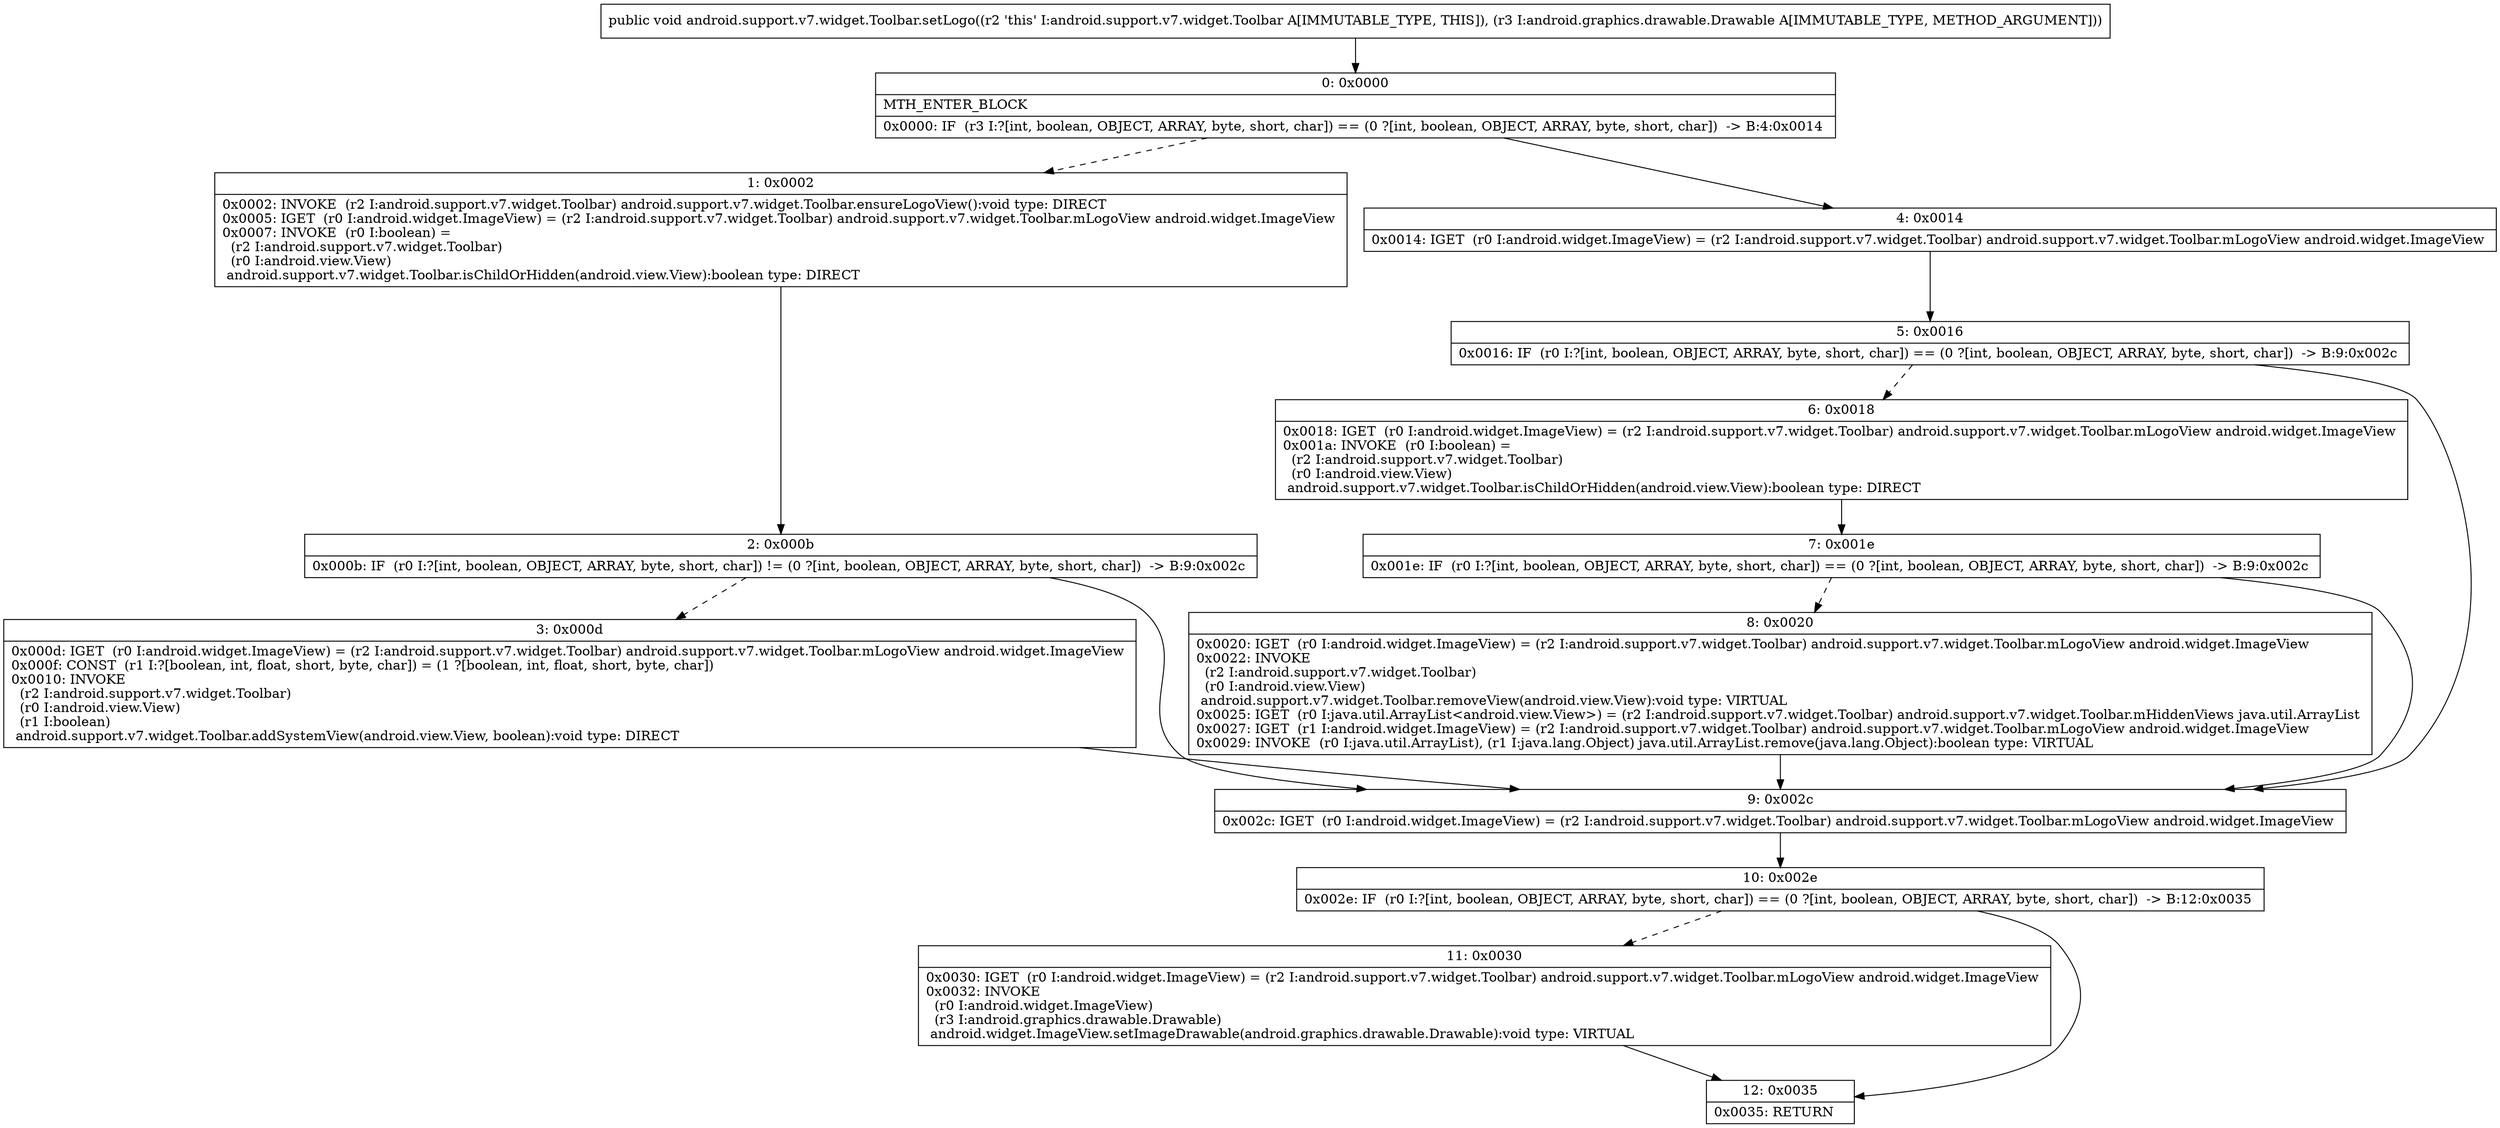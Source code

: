 digraph "CFG forandroid.support.v7.widget.Toolbar.setLogo(Landroid\/graphics\/drawable\/Drawable;)V" {
Node_0 [shape=record,label="{0\:\ 0x0000|MTH_ENTER_BLOCK\l|0x0000: IF  (r3 I:?[int, boolean, OBJECT, ARRAY, byte, short, char]) == (0 ?[int, boolean, OBJECT, ARRAY, byte, short, char])  \-\> B:4:0x0014 \l}"];
Node_1 [shape=record,label="{1\:\ 0x0002|0x0002: INVOKE  (r2 I:android.support.v7.widget.Toolbar) android.support.v7.widget.Toolbar.ensureLogoView():void type: DIRECT \l0x0005: IGET  (r0 I:android.widget.ImageView) = (r2 I:android.support.v7.widget.Toolbar) android.support.v7.widget.Toolbar.mLogoView android.widget.ImageView \l0x0007: INVOKE  (r0 I:boolean) = \l  (r2 I:android.support.v7.widget.Toolbar)\l  (r0 I:android.view.View)\l android.support.v7.widget.Toolbar.isChildOrHidden(android.view.View):boolean type: DIRECT \l}"];
Node_2 [shape=record,label="{2\:\ 0x000b|0x000b: IF  (r0 I:?[int, boolean, OBJECT, ARRAY, byte, short, char]) != (0 ?[int, boolean, OBJECT, ARRAY, byte, short, char])  \-\> B:9:0x002c \l}"];
Node_3 [shape=record,label="{3\:\ 0x000d|0x000d: IGET  (r0 I:android.widget.ImageView) = (r2 I:android.support.v7.widget.Toolbar) android.support.v7.widget.Toolbar.mLogoView android.widget.ImageView \l0x000f: CONST  (r1 I:?[boolean, int, float, short, byte, char]) = (1 ?[boolean, int, float, short, byte, char]) \l0x0010: INVOKE  \l  (r2 I:android.support.v7.widget.Toolbar)\l  (r0 I:android.view.View)\l  (r1 I:boolean)\l android.support.v7.widget.Toolbar.addSystemView(android.view.View, boolean):void type: DIRECT \l}"];
Node_4 [shape=record,label="{4\:\ 0x0014|0x0014: IGET  (r0 I:android.widget.ImageView) = (r2 I:android.support.v7.widget.Toolbar) android.support.v7.widget.Toolbar.mLogoView android.widget.ImageView \l}"];
Node_5 [shape=record,label="{5\:\ 0x0016|0x0016: IF  (r0 I:?[int, boolean, OBJECT, ARRAY, byte, short, char]) == (0 ?[int, boolean, OBJECT, ARRAY, byte, short, char])  \-\> B:9:0x002c \l}"];
Node_6 [shape=record,label="{6\:\ 0x0018|0x0018: IGET  (r0 I:android.widget.ImageView) = (r2 I:android.support.v7.widget.Toolbar) android.support.v7.widget.Toolbar.mLogoView android.widget.ImageView \l0x001a: INVOKE  (r0 I:boolean) = \l  (r2 I:android.support.v7.widget.Toolbar)\l  (r0 I:android.view.View)\l android.support.v7.widget.Toolbar.isChildOrHidden(android.view.View):boolean type: DIRECT \l}"];
Node_7 [shape=record,label="{7\:\ 0x001e|0x001e: IF  (r0 I:?[int, boolean, OBJECT, ARRAY, byte, short, char]) == (0 ?[int, boolean, OBJECT, ARRAY, byte, short, char])  \-\> B:9:0x002c \l}"];
Node_8 [shape=record,label="{8\:\ 0x0020|0x0020: IGET  (r0 I:android.widget.ImageView) = (r2 I:android.support.v7.widget.Toolbar) android.support.v7.widget.Toolbar.mLogoView android.widget.ImageView \l0x0022: INVOKE  \l  (r2 I:android.support.v7.widget.Toolbar)\l  (r0 I:android.view.View)\l android.support.v7.widget.Toolbar.removeView(android.view.View):void type: VIRTUAL \l0x0025: IGET  (r0 I:java.util.ArrayList\<android.view.View\>) = (r2 I:android.support.v7.widget.Toolbar) android.support.v7.widget.Toolbar.mHiddenViews java.util.ArrayList \l0x0027: IGET  (r1 I:android.widget.ImageView) = (r2 I:android.support.v7.widget.Toolbar) android.support.v7.widget.Toolbar.mLogoView android.widget.ImageView \l0x0029: INVOKE  (r0 I:java.util.ArrayList), (r1 I:java.lang.Object) java.util.ArrayList.remove(java.lang.Object):boolean type: VIRTUAL \l}"];
Node_9 [shape=record,label="{9\:\ 0x002c|0x002c: IGET  (r0 I:android.widget.ImageView) = (r2 I:android.support.v7.widget.Toolbar) android.support.v7.widget.Toolbar.mLogoView android.widget.ImageView \l}"];
Node_10 [shape=record,label="{10\:\ 0x002e|0x002e: IF  (r0 I:?[int, boolean, OBJECT, ARRAY, byte, short, char]) == (0 ?[int, boolean, OBJECT, ARRAY, byte, short, char])  \-\> B:12:0x0035 \l}"];
Node_11 [shape=record,label="{11\:\ 0x0030|0x0030: IGET  (r0 I:android.widget.ImageView) = (r2 I:android.support.v7.widget.Toolbar) android.support.v7.widget.Toolbar.mLogoView android.widget.ImageView \l0x0032: INVOKE  \l  (r0 I:android.widget.ImageView)\l  (r3 I:android.graphics.drawable.Drawable)\l android.widget.ImageView.setImageDrawable(android.graphics.drawable.Drawable):void type: VIRTUAL \l}"];
Node_12 [shape=record,label="{12\:\ 0x0035|0x0035: RETURN   \l}"];
MethodNode[shape=record,label="{public void android.support.v7.widget.Toolbar.setLogo((r2 'this' I:android.support.v7.widget.Toolbar A[IMMUTABLE_TYPE, THIS]), (r3 I:android.graphics.drawable.Drawable A[IMMUTABLE_TYPE, METHOD_ARGUMENT])) }"];
MethodNode -> Node_0;
Node_0 -> Node_1[style=dashed];
Node_0 -> Node_4;
Node_1 -> Node_2;
Node_2 -> Node_3[style=dashed];
Node_2 -> Node_9;
Node_3 -> Node_9;
Node_4 -> Node_5;
Node_5 -> Node_6[style=dashed];
Node_5 -> Node_9;
Node_6 -> Node_7;
Node_7 -> Node_8[style=dashed];
Node_7 -> Node_9;
Node_8 -> Node_9;
Node_9 -> Node_10;
Node_10 -> Node_11[style=dashed];
Node_10 -> Node_12;
Node_11 -> Node_12;
}

